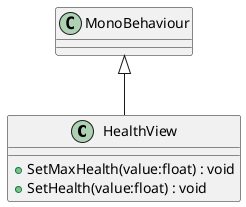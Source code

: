 @startuml
class HealthView {
    + SetMaxHealth(value:float) : void
    + SetHealth(value:float) : void
}
MonoBehaviour <|-- HealthView
@enduml
